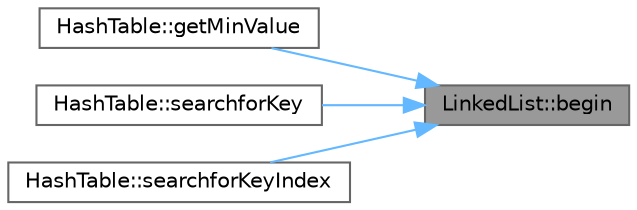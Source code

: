 digraph "LinkedList::begin"
{
 // LATEX_PDF_SIZE
  bgcolor="transparent";
  edge [fontname=Helvetica,fontsize=10,labelfontname=Helvetica,labelfontsize=10];
  node [fontname=Helvetica,fontsize=10,shape=box,height=0.2,width=0.4];
  rankdir="RL";
  Node1 [id="Node000001",label="LinkedList::begin",height=0.2,width=0.4,color="gray40", fillcolor="grey60", style="filled", fontcolor="black",tooltip=" "];
  Node1 -> Node2 [id="edge1_Node000001_Node000002",dir="back",color="steelblue1",style="solid",tooltip=" "];
  Node2 [id="Node000002",label="HashTable::getMinValue",height=0.2,width=0.4,color="grey40", fillcolor="white", style="filled",URL="$class_hash_table.html#a78319df5357e26b81cfa732d9fd23967",tooltip=" "];
  Node1 -> Node3 [id="edge2_Node000001_Node000003",dir="back",color="steelblue1",style="solid",tooltip=" "];
  Node3 [id="Node000003",label="HashTable::searchforKey",height=0.2,width=0.4,color="grey40", fillcolor="white", style="filled",URL="$class_hash_table.html#a41e58d0ef84097a6ede10d7bdd2d84f3",tooltip=" "];
  Node1 -> Node4 [id="edge3_Node000001_Node000004",dir="back",color="steelblue1",style="solid",tooltip=" "];
  Node4 [id="Node000004",label="HashTable::searchforKeyIndex",height=0.2,width=0.4,color="grey40", fillcolor="white", style="filled",URL="$class_hash_table.html#aed30b3a5fcccdf2e1636e32dbf0996e3",tooltip=" "];
}
